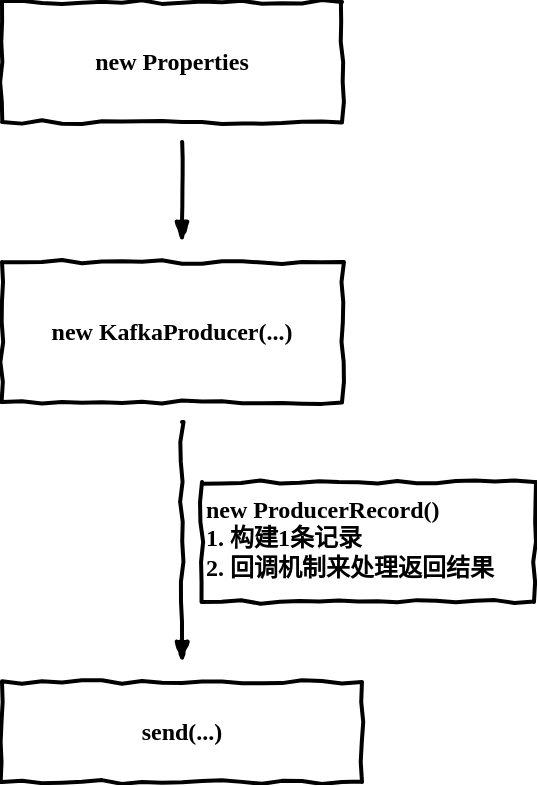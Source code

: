 <mxfile version="12.9.3" type="device"><diagram id="er8WlOJqRKMSMzpRTnTq" name="第 1 页"><mxGraphModel dx="864" dy="682" grid="1" gridSize="10" guides="1" tooltips="1" connect="1" arrows="1" fold="1" page="1" pageScale="1" pageWidth="827" pageHeight="1169" math="0" shadow="0"><root><mxCell id="0"/><mxCell id="1" parent="0"/><mxCell id="THRph4yMT7ION97NSJFm-1" value="new Properties" style="html=1;whiteSpace=wrap;comic=1;strokeWidth=2;fontFamily=Comic Sans MS;fontStyle=1;" vertex="1" parent="1"><mxGeometry x="130" y="90" width="170" height="60" as="geometry"/></mxCell><mxCell id="THRph4yMT7ION97NSJFm-2" value="new KafkaProducer(...)" style="html=1;whiteSpace=wrap;comic=1;strokeWidth=2;fontFamily=Comic Sans MS;fontStyle=1;" vertex="1" parent="1"><mxGeometry x="130" y="220" width="170" height="70" as="geometry"/></mxCell><mxCell id="THRph4yMT7ION97NSJFm-3" value="" style="rounded=0;comic=1;strokeWidth=2;endArrow=blockThin;html=1;fontFamily=Comic Sans MS;fontStyle=1;" edge="1" parent="1"><mxGeometry width="50" height="50" relative="1" as="geometry"><mxPoint x="220" y="160" as="sourcePoint"/><mxPoint x="220" y="210" as="targetPoint"/></mxGeometry></mxCell><mxCell id="THRph4yMT7ION97NSJFm-4" value="new ProducerRecord()&amp;nbsp;&lt;br&gt;1. 构建1条记录&lt;br&gt;2. 回调机制来处理返回结果" style="html=1;whiteSpace=wrap;comic=1;strokeWidth=2;fontFamily=Comic Sans MS;fontStyle=1;align=left;verticalAlign=top;" vertex="1" parent="1"><mxGeometry x="230" y="330" width="166" height="60" as="geometry"/></mxCell><mxCell id="THRph4yMT7ION97NSJFm-5" value="" style="rounded=0;comic=1;strokeWidth=2;endArrow=blockThin;html=1;fontFamily=Comic Sans MS;fontStyle=1;" edge="1" parent="1"><mxGeometry width="50" height="50" relative="1" as="geometry"><mxPoint x="220" y="300" as="sourcePoint"/><mxPoint x="220" y="420" as="targetPoint"/></mxGeometry></mxCell><mxCell id="THRph4yMT7ION97NSJFm-6" value="send(...)" style="html=1;whiteSpace=wrap;comic=1;strokeWidth=2;fontFamily=Comic Sans MS;fontStyle=1;align=center;verticalAlign=middle;" vertex="1" parent="1"><mxGeometry x="130" y="430" width="180" height="50" as="geometry"/></mxCell></root></mxGraphModel></diagram></mxfile>